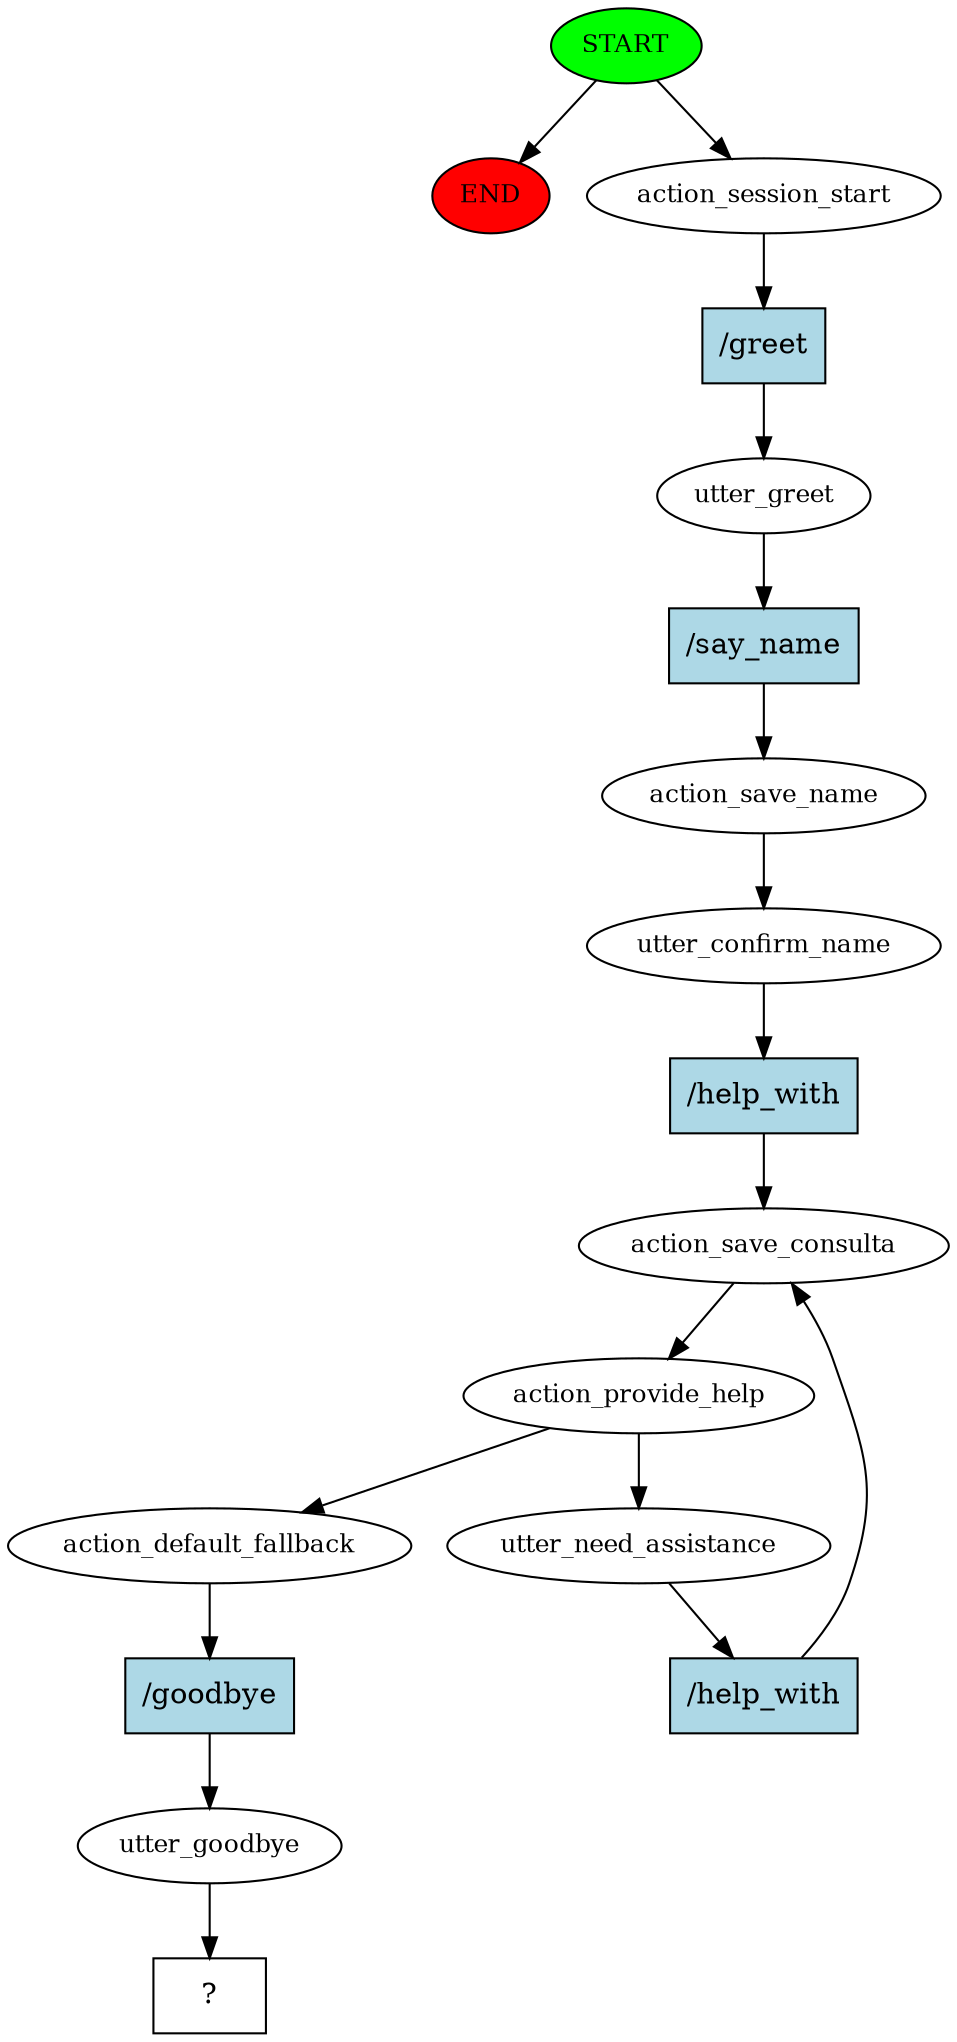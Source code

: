 digraph  {
0 [class="start active", fillcolor=green, fontsize=12, label=START, style=filled];
"-1" [class=end, fillcolor=red, fontsize=12, label=END, style=filled];
1 [class=active, fontsize=12, label=action_session_start];
2 [class=active, fontsize=12, label=utter_greet];
3 [class=active, fontsize=12, label=action_save_name];
4 [class=active, fontsize=12, label=utter_confirm_name];
5 [class=active, fontsize=12, label=action_save_consulta];
6 [class=active, fontsize=12, label=action_provide_help];
7 [class=active, fontsize=12, label=utter_need_assistance];
10 [class=active, fontsize=12, label=action_default_fallback];
11 [class=active, fontsize=12, label=utter_goodbye];
12 [class="intent dashed active", label="  ?  ", shape=rect];
13 [class="intent active", fillcolor=lightblue, label="/greet", shape=rect, style=filled];
14 [class="intent active", fillcolor=lightblue, label="/say_name", shape=rect, style=filled];
15 [class="intent active", fillcolor=lightblue, label="/help_with", shape=rect, style=filled];
16 [class="intent active", fillcolor=lightblue, label="/help_with", shape=rect, style=filled];
17 [class="intent active", fillcolor=lightblue, label="/goodbye", shape=rect, style=filled];
0 -> "-1"  [class="", key=NONE, label=""];
0 -> 1  [class=active, key=NONE, label=""];
1 -> 13  [class=active, key=0];
2 -> 14  [class=active, key=0];
3 -> 4  [class=active, key=NONE, label=""];
4 -> 15  [class=active, key=0];
5 -> 6  [class=active, key=NONE, label=""];
6 -> 7  [class=active, key=NONE, label=""];
6 -> 10  [class=active, key=NONE, label=""];
7 -> 16  [class=active, key=0];
10 -> 17  [class=active, key=0];
11 -> 12  [class=active, key=NONE, label=""];
13 -> 2  [class=active, key=0];
14 -> 3  [class=active, key=0];
15 -> 5  [class=active, key=0];
16 -> 5  [class=active, key=0];
17 -> 11  [class=active, key=0];
}
